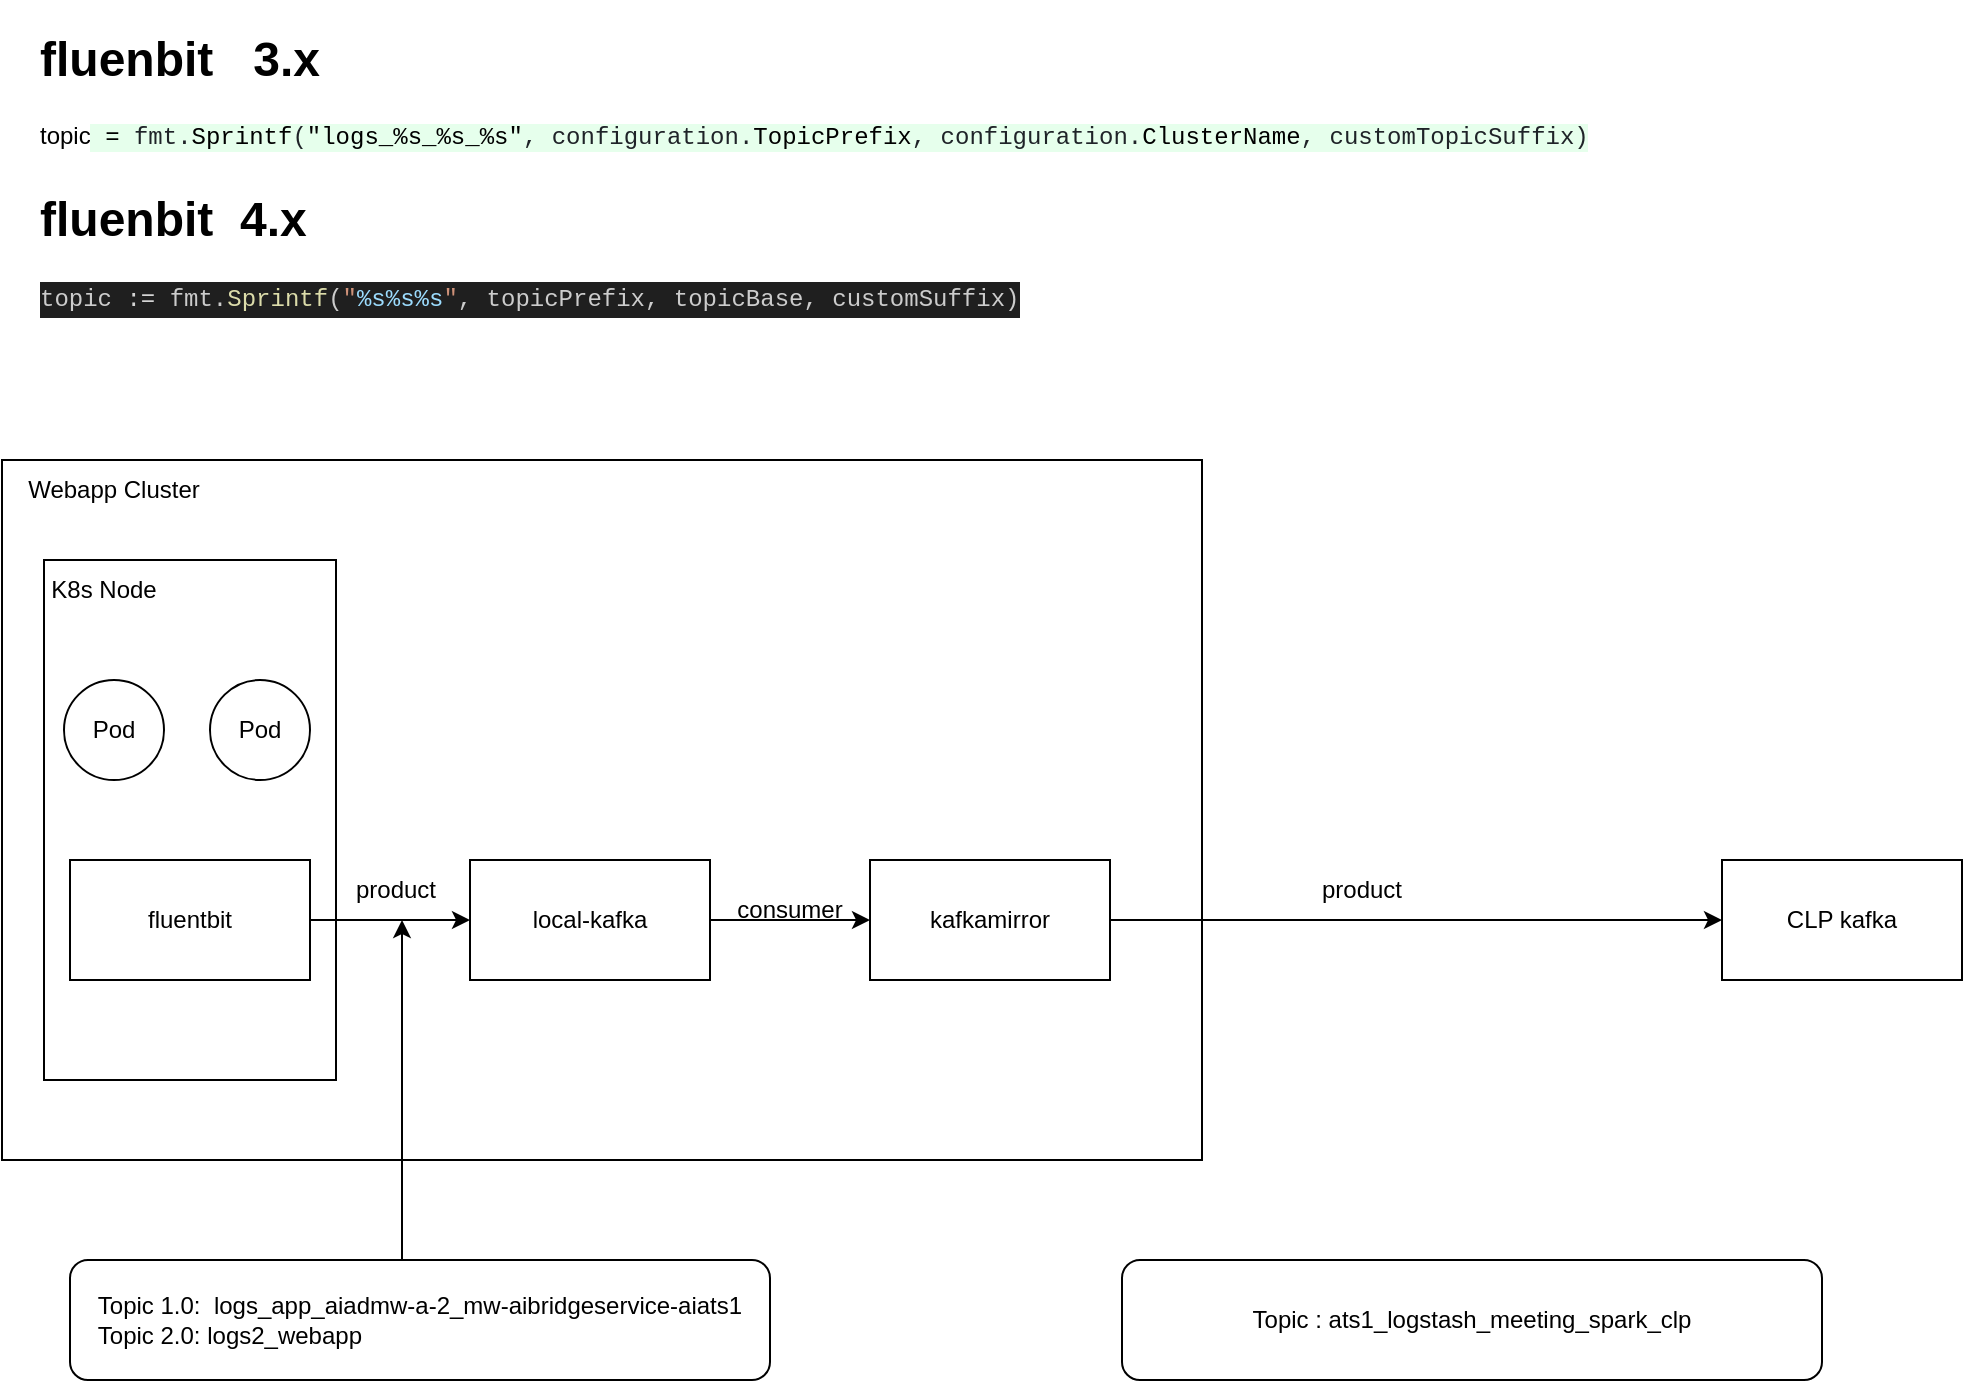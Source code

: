 <mxfile version="22.1.21" type="github">
  <diagram name="第 1 页" id="gA179gCyOk6ft_SE3ont">
    <mxGraphModel dx="1802" dy="802" grid="1" gridSize="10" guides="1" tooltips="1" connect="1" arrows="1" fold="1" page="1" pageScale="1" pageWidth="827" pageHeight="1169" math="0" shadow="0">
      <root>
        <mxCell id="0" />
        <mxCell id="1" parent="0" />
        <mxCell id="yLrrtSFyqAmVjXnTSgTU-9" value="" style="rounded=0;whiteSpace=wrap;html=1;" parent="1" vertex="1">
          <mxGeometry x="20" y="240" width="600" height="350" as="geometry" />
        </mxCell>
        <mxCell id="yLrrtSFyqAmVjXnTSgTU-4" value="" style="rounded=0;whiteSpace=wrap;html=1;" parent="1" vertex="1">
          <mxGeometry x="41" y="290" width="146" height="260" as="geometry" />
        </mxCell>
        <mxCell id="BW0K5wJkt2hXaEGBneyc-3" value="" style="edgeStyle=orthogonalEdgeStyle;rounded=0;orthogonalLoop=1;jettySize=auto;html=1;" parent="1" source="BW0K5wJkt2hXaEGBneyc-1" target="BW0K5wJkt2hXaEGBneyc-2" edge="1">
          <mxGeometry relative="1" as="geometry" />
        </mxCell>
        <mxCell id="BW0K5wJkt2hXaEGBneyc-1" value="fluentbit" style="rounded=0;whiteSpace=wrap;html=1;" parent="1" vertex="1">
          <mxGeometry x="54" y="440" width="120" height="60" as="geometry" />
        </mxCell>
        <mxCell id="BW0K5wJkt2hXaEGBneyc-5" value="" style="edgeStyle=orthogonalEdgeStyle;rounded=0;orthogonalLoop=1;jettySize=auto;html=1;" parent="1" source="BW0K5wJkt2hXaEGBneyc-2" target="BW0K5wJkt2hXaEGBneyc-4" edge="1">
          <mxGeometry relative="1" as="geometry" />
        </mxCell>
        <mxCell id="BW0K5wJkt2hXaEGBneyc-2" value="local-kafka" style="rounded=0;whiteSpace=wrap;html=1;" parent="1" vertex="1">
          <mxGeometry x="254" y="440" width="120" height="60" as="geometry" />
        </mxCell>
        <mxCell id="BW0K5wJkt2hXaEGBneyc-7" value="" style="edgeStyle=orthogonalEdgeStyle;rounded=0;orthogonalLoop=1;jettySize=auto;html=1;" parent="1" source="BW0K5wJkt2hXaEGBneyc-4" target="BW0K5wJkt2hXaEGBneyc-6" edge="1">
          <mxGeometry relative="1" as="geometry" />
        </mxCell>
        <mxCell id="BW0K5wJkt2hXaEGBneyc-4" value="kafkamirror" style="rounded=0;whiteSpace=wrap;html=1;" parent="1" vertex="1">
          <mxGeometry x="454" y="440" width="120" height="60" as="geometry" />
        </mxCell>
        <mxCell id="BW0K5wJkt2hXaEGBneyc-6" value="CLP kafka" style="rounded=0;whiteSpace=wrap;html=1;" parent="1" vertex="1">
          <mxGeometry x="880" y="440" width="120" height="60" as="geometry" />
        </mxCell>
        <mxCell id="yLrrtSFyqAmVjXnTSgTU-1" value="&lt;h1&gt;fluenbit&amp;nbsp; 4.x&lt;/h1&gt;&lt;div&gt;&lt;div style=&quot;color: rgb(204, 204, 204); background-color: rgb(31, 31, 31); font-family: Menlo, Monaco, &amp;quot;Courier New&amp;quot;, monospace; line-height: 18px;&quot;&gt;topic &lt;span style=&quot;color: #d4d4d4;&quot;&gt;:=&lt;/span&gt; fmt.&lt;span style=&quot;color: #dcdcaa;&quot;&gt;Sprintf&lt;/span&gt;(&lt;span style=&quot;color: #ce9178;&quot;&gt;&quot;&lt;/span&gt;&lt;span style=&quot;color: #9cdcfe;&quot;&gt;%s%s%s&lt;/span&gt;&lt;span style=&quot;color: #ce9178;&quot;&gt;&quot;&lt;/span&gt;, topicPrefix, topicBase, customSuffix)&lt;/div&gt;&lt;/div&gt;" style="text;html=1;strokeColor=none;fillColor=none;spacing=5;spacingTop=-20;whiteSpace=wrap;overflow=hidden;rounded=0;" parent="1" vertex="1">
          <mxGeometry x="34" y="100" width="856" height="80" as="geometry" />
        </mxCell>
        <mxCell id="yLrrtSFyqAmVjXnTSgTU-2" value="&lt;h1&gt;fluenbit&amp;nbsp; &amp;nbsp;3.x&amp;nbsp;&lt;/h1&gt;&lt;div&gt;topic&lt;span style=&quot;color: rgb(31, 35, 40); font-family: ui-monospace, SFMono-Regular, &amp;quot;SF Mono&amp;quot;, Menlo, Consolas, &amp;quot;Liberation Mono&amp;quot;, monospace; background-color: rgb(230, 255, 236);&quot;&gt; &lt;/span&gt;&lt;span style=&quot;box-sizing: border-box; color: var(--color-prettylights-syntax-constant); font-family: ui-monospace, SFMono-Regular, &amp;quot;SF Mono&amp;quot;, Menlo, Consolas, &amp;quot;Liberation Mono&amp;quot;, monospace; background-color: rgb(230, 255, 236);&quot; class=&quot;pl-c1&quot;&gt;=&lt;/span&gt;&lt;span style=&quot;color: rgb(31, 35, 40); font-family: ui-monospace, SFMono-Regular, &amp;quot;SF Mono&amp;quot;, Menlo, Consolas, &amp;quot;Liberation Mono&amp;quot;, monospace; background-color: rgb(230, 255, 236);&quot;&gt; &lt;/span&gt;&lt;span style=&quot;box-sizing: border-box; color: rgb(31, 35, 40); font-family: ui-monospace, SFMono-Regular, &amp;quot;SF Mono&amp;quot;, Menlo, Consolas, &amp;quot;Liberation Mono&amp;quot;, monospace; background-color: rgb(230, 255, 236);&quot; class=&quot;pl-s1&quot;&gt;fmt&lt;/span&gt;&lt;span style=&quot;color: rgb(31, 35, 40); font-family: ui-monospace, SFMono-Regular, &amp;quot;SF Mono&amp;quot;, Menlo, Consolas, &amp;quot;Liberation Mono&amp;quot;, monospace; background-color: rgb(230, 255, 236);&quot;&gt;.&lt;/span&gt;&lt;span style=&quot;box-sizing: border-box; color: var(--color-prettylights-syntax-entity); font-family: ui-monospace, SFMono-Regular, &amp;quot;SF Mono&amp;quot;, Menlo, Consolas, &amp;quot;Liberation Mono&amp;quot;, monospace; background-color: rgb(230, 255, 236);&quot; class=&quot;pl-en&quot;&gt;Sprintf&lt;/span&gt;&lt;span style=&quot;color: rgb(31, 35, 40); font-family: ui-monospace, SFMono-Regular, &amp;quot;SF Mono&amp;quot;, Menlo, Consolas, &amp;quot;Liberation Mono&amp;quot;, monospace; background-color: rgb(230, 255, 236);&quot;&gt;(&lt;/span&gt;&lt;span style=&quot;box-sizing: border-box; color: var(--color-prettylights-syntax-string); font-family: ui-monospace, SFMono-Regular, &amp;quot;SF Mono&amp;quot;, Menlo, Consolas, &amp;quot;Liberation Mono&amp;quot;, monospace; background-color: rgb(230, 255, 236);&quot; class=&quot;pl-s&quot;&gt;&quot;logs_%s_%s_%s&quot;&lt;/span&gt;&lt;span style=&quot;color: rgb(31, 35, 40); font-family: ui-monospace, SFMono-Regular, &amp;quot;SF Mono&amp;quot;, Menlo, Consolas, &amp;quot;Liberation Mono&amp;quot;, monospace; background-color: rgb(230, 255, 236);&quot;&gt;, &lt;/span&gt;&lt;span style=&quot;box-sizing: border-box; color: rgb(31, 35, 40); font-family: ui-monospace, SFMono-Regular, &amp;quot;SF Mono&amp;quot;, Menlo, Consolas, &amp;quot;Liberation Mono&amp;quot;, monospace; background-color: rgb(230, 255, 236);&quot; class=&quot;pl-s1&quot;&gt;configuration&lt;/span&gt;&lt;span style=&quot;color: rgb(31, 35, 40); font-family: ui-monospace, SFMono-Regular, &amp;quot;SF Mono&amp;quot;, Menlo, Consolas, &amp;quot;Liberation Mono&amp;quot;, monospace; background-color: rgb(230, 255, 236);&quot;&gt;.&lt;/span&gt;&lt;span style=&quot;box-sizing: border-box; color: var(--color-prettylights-syntax-constant); font-family: ui-monospace, SFMono-Regular, &amp;quot;SF Mono&amp;quot;, Menlo, Consolas, &amp;quot;Liberation Mono&amp;quot;, monospace; background-color: rgb(230, 255, 236);&quot; class=&quot;pl-c1&quot;&gt;TopicPrefix&lt;/span&gt;&lt;span style=&quot;color: rgb(31, 35, 40); font-family: ui-monospace, SFMono-Regular, &amp;quot;SF Mono&amp;quot;, Menlo, Consolas, &amp;quot;Liberation Mono&amp;quot;, monospace; background-color: rgb(230, 255, 236);&quot;&gt;, &lt;/span&gt;&lt;span style=&quot;box-sizing: border-box; color: rgb(31, 35, 40); font-family: ui-monospace, SFMono-Regular, &amp;quot;SF Mono&amp;quot;, Menlo, Consolas, &amp;quot;Liberation Mono&amp;quot;, monospace; background-color: rgb(230, 255, 236);&quot; class=&quot;pl-s1&quot;&gt;configuration&lt;/span&gt;&lt;span style=&quot;color: rgb(31, 35, 40); font-family: ui-monospace, SFMono-Regular, &amp;quot;SF Mono&amp;quot;, Menlo, Consolas, &amp;quot;Liberation Mono&amp;quot;, monospace; background-color: rgb(230, 255, 236);&quot;&gt;.&lt;/span&gt;&lt;span style=&quot;box-sizing: border-box; color: var(--color-prettylights-syntax-constant); font-family: ui-monospace, SFMono-Regular, &amp;quot;SF Mono&amp;quot;, Menlo, Consolas, &amp;quot;Liberation Mono&amp;quot;, monospace; background-color: rgb(230, 255, 236);&quot; class=&quot;pl-c1&quot;&gt;ClusterName&lt;/span&gt;&lt;span style=&quot;color: rgb(31, 35, 40); font-family: ui-monospace, SFMono-Regular, &amp;quot;SF Mono&amp;quot;, Menlo, Consolas, &amp;quot;Liberation Mono&amp;quot;, monospace; background-color: rgb(230, 255, 236);&quot;&gt;, &lt;/span&gt;&lt;span style=&quot;box-sizing: border-box; color: rgb(31, 35, 40); font-family: ui-monospace, SFMono-Regular, &amp;quot;SF Mono&amp;quot;, Menlo, Consolas, &amp;quot;Liberation Mono&amp;quot;, monospace; background-color: rgb(230, 255, 236);&quot; class=&quot;pl-s1&quot;&gt;customTopicSuffix&lt;/span&gt;&lt;span style=&quot;color: rgb(31, 35, 40); font-family: ui-monospace, SFMono-Regular, &amp;quot;SF Mono&amp;quot;, Menlo, Consolas, &amp;quot;Liberation Mono&amp;quot;, monospace; background-color: rgb(230, 255, 236);&quot;&gt;)&lt;/span&gt;&lt;br&gt;&lt;/div&gt;" style="text;html=1;strokeColor=none;fillColor=none;spacing=5;spacingTop=-20;whiteSpace=wrap;overflow=hidden;rounded=0;" parent="1" vertex="1">
          <mxGeometry x="34" y="20" width="796" height="90" as="geometry" />
        </mxCell>
        <mxCell id="yLrrtSFyqAmVjXnTSgTU-5" value="K8s Node" style="text;html=1;strokeColor=none;fillColor=none;align=center;verticalAlign=middle;whiteSpace=wrap;rounded=0;" parent="1" vertex="1">
          <mxGeometry x="41" y="290" width="60" height="30" as="geometry" />
        </mxCell>
        <mxCell id="yLrrtSFyqAmVjXnTSgTU-6" value="Pod" style="ellipse;whiteSpace=wrap;html=1;aspect=fixed;" parent="1" vertex="1">
          <mxGeometry x="51" y="350" width="50" height="50" as="geometry" />
        </mxCell>
        <mxCell id="yLrrtSFyqAmVjXnTSgTU-7" value="Pod" style="ellipse;whiteSpace=wrap;html=1;aspect=fixed;" parent="1" vertex="1">
          <mxGeometry x="124" y="350" width="50" height="50" as="geometry" />
        </mxCell>
        <mxCell id="yLrrtSFyqAmVjXnTSgTU-8" style="edgeStyle=orthogonalEdgeStyle;rounded=0;orthogonalLoop=1;jettySize=auto;html=1;exitX=0.5;exitY=1;exitDx=0;exitDy=0;" parent="1" source="yLrrtSFyqAmVjXnTSgTU-5" target="yLrrtSFyqAmVjXnTSgTU-5" edge="1">
          <mxGeometry relative="1" as="geometry" />
        </mxCell>
        <mxCell id="yLrrtSFyqAmVjXnTSgTU-10" value="Webapp Cluster" style="text;html=1;strokeColor=none;fillColor=none;align=center;verticalAlign=middle;whiteSpace=wrap;rounded=0;" parent="1" vertex="1">
          <mxGeometry x="21" y="240" width="110" height="30" as="geometry" />
        </mxCell>
        <mxCell id="yLrrtSFyqAmVjXnTSgTU-13" value="" style="edgeStyle=orthogonalEdgeStyle;rounded=0;orthogonalLoop=1;jettySize=auto;html=1;" parent="1" source="yLrrtSFyqAmVjXnTSgTU-11" edge="1">
          <mxGeometry relative="1" as="geometry">
            <mxPoint x="220" y="470" as="targetPoint" />
            <Array as="points">
              <mxPoint x="220" y="490" />
              <mxPoint x="220" y="490" />
            </Array>
          </mxGeometry>
        </mxCell>
        <mxCell id="yLrrtSFyqAmVjXnTSgTU-11" value="Topic 1.0:&amp;nbsp;&amp;nbsp;logs_app_aiadmw-a-2_mw-aibridgeservice-aiats1&lt;br&gt;&lt;div style=&quot;text-align: left;&quot;&gt;&lt;span style=&quot;background-color: initial;&quot;&gt;Topic 2.0: logs2_webapp&lt;/span&gt;&lt;/div&gt;" style="rounded=1;whiteSpace=wrap;html=1;" parent="1" vertex="1">
          <mxGeometry x="54" y="640" width="350" height="60" as="geometry" />
        </mxCell>
        <mxCell id="yLrrtSFyqAmVjXnTSgTU-14" value="product" style="text;html=1;strokeColor=none;fillColor=none;align=center;verticalAlign=middle;whiteSpace=wrap;rounded=0;" parent="1" vertex="1">
          <mxGeometry x="187" y="440" width="60" height="30" as="geometry" />
        </mxCell>
        <mxCell id="yLrrtSFyqAmVjXnTSgTU-15" value="consumer" style="text;html=1;strokeColor=none;fillColor=none;align=center;verticalAlign=middle;whiteSpace=wrap;rounded=0;" parent="1" vertex="1">
          <mxGeometry x="383.5" y="450" width="60" height="30" as="geometry" />
        </mxCell>
        <mxCell id="yLrrtSFyqAmVjXnTSgTU-16" value="product" style="text;html=1;strokeColor=none;fillColor=none;align=center;verticalAlign=middle;whiteSpace=wrap;rounded=0;" parent="1" vertex="1">
          <mxGeometry x="670" y="440" width="60" height="30" as="geometry" />
        </mxCell>
        <mxCell id="yLrrtSFyqAmVjXnTSgTU-17" value="Topic :&amp;nbsp;ats1_logstash_meeting_spark_clp" style="rounded=1;whiteSpace=wrap;html=1;" parent="1" vertex="1">
          <mxGeometry x="580" y="640" width="350" height="60" as="geometry" />
        </mxCell>
      </root>
    </mxGraphModel>
  </diagram>
</mxfile>
